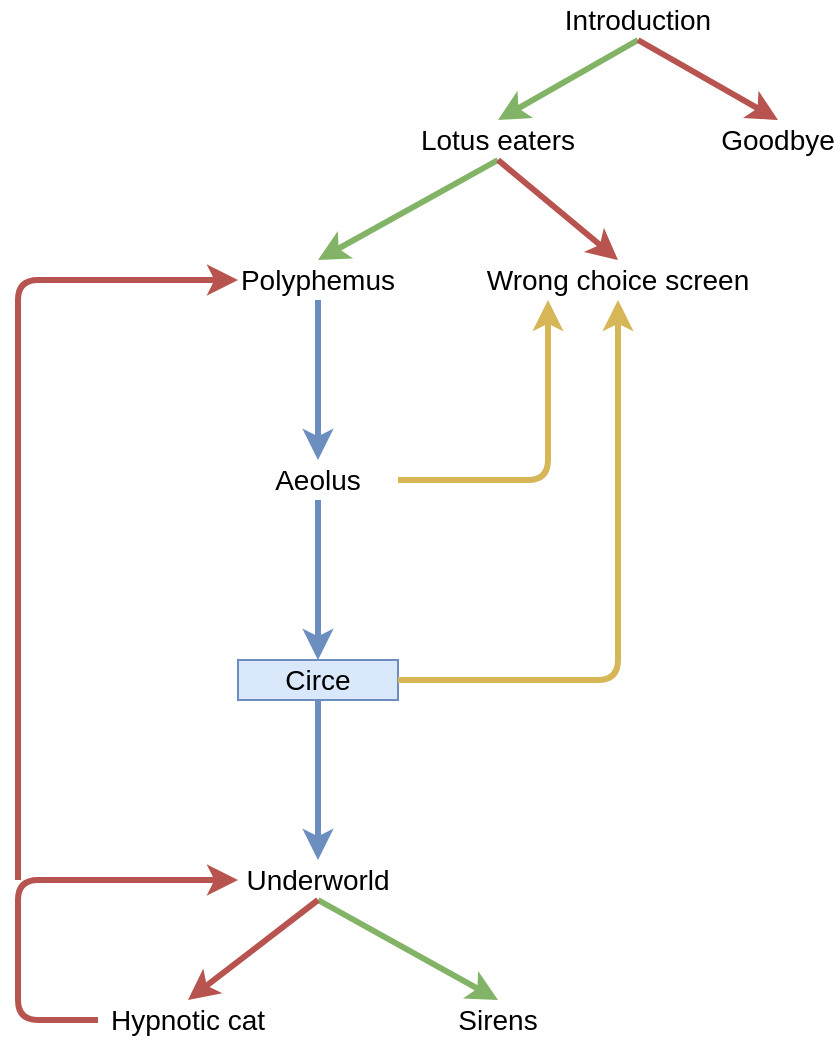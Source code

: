 <mxfile version="14.9.0" type="device"><diagram id="y8tJh01RcwFSLagJbyep" name="Page-1"><mxGraphModel dx="786" dy="521" grid="1" gridSize="10" guides="1" tooltips="1" connect="1" arrows="1" fold="1" page="1" pageScale="1" pageWidth="827" pageHeight="1169" math="0" shadow="0"><root><mxCell id="0"/><mxCell id="1" parent="0"/><mxCell id="c4j96KNMWG_E3N7HahyY-1" value="&lt;font style=&quot;font-size: 14px&quot;&gt;Introduction&lt;/font&gt;" style="text;html=1;strokeColor=none;fillColor=none;align=center;verticalAlign=middle;whiteSpace=wrap;rounded=0;" vertex="1" parent="1"><mxGeometry x="380" y="50" width="40" height="20" as="geometry"/></mxCell><mxCell id="c4j96KNMWG_E3N7HahyY-2" value="&lt;font style=&quot;font-size: 14px&quot;&gt;Lotus eaters&lt;/font&gt;" style="text;html=1;strokeColor=none;fillColor=none;align=center;verticalAlign=middle;whiteSpace=wrap;rounded=0;" vertex="1" parent="1"><mxGeometry x="290" y="110" width="80" height="20" as="geometry"/></mxCell><mxCell id="c4j96KNMWG_E3N7HahyY-4" value="" style="endArrow=classic;html=1;exitX=0.5;exitY=1;exitDx=0;exitDy=0;entryX=0.5;entryY=0;entryDx=0;entryDy=0;fillColor=#d5e8d4;strokeColor=#82b366;strokeWidth=3;" edge="1" parent="1" source="c4j96KNMWG_E3N7HahyY-1" target="c4j96KNMWG_E3N7HahyY-2"><mxGeometry width="50" height="50" relative="1" as="geometry"><mxPoint x="380" y="260" as="sourcePoint"/><mxPoint x="430" y="210" as="targetPoint"/></mxGeometry></mxCell><mxCell id="c4j96KNMWG_E3N7HahyY-5" value="&lt;font style=&quot;font-size: 14px&quot;&gt;Goodbye&lt;/font&gt;" style="text;html=1;strokeColor=none;fillColor=none;align=center;verticalAlign=middle;whiteSpace=wrap;rounded=0;" vertex="1" parent="1"><mxGeometry x="440" y="110" width="60" height="20" as="geometry"/></mxCell><mxCell id="c4j96KNMWG_E3N7HahyY-6" value="" style="endArrow=classic;html=1;exitX=0.5;exitY=1;exitDx=0;exitDy=0;entryX=0.5;entryY=0;entryDx=0;entryDy=0;strokeWidth=3;fillColor=#f8cecc;strokeColor=#b85450;" edge="1" parent="1" target="c4j96KNMWG_E3N7HahyY-5" source="c4j96KNMWG_E3N7HahyY-1"><mxGeometry width="50" height="50" relative="1" as="geometry"><mxPoint x="574" y="70" as="sourcePoint"/><mxPoint x="590" y="210" as="targetPoint"/></mxGeometry></mxCell><mxCell id="c4j96KNMWG_E3N7HahyY-7" value="&lt;font style=&quot;font-size: 14px&quot;&gt;Polyphemus&lt;/font&gt;" style="text;html=1;strokeColor=none;fillColor=none;align=center;verticalAlign=middle;whiteSpace=wrap;rounded=0;" vertex="1" parent="1"><mxGeometry x="200" y="180" width="80" height="20" as="geometry"/></mxCell><mxCell id="c4j96KNMWG_E3N7HahyY-8" value="&lt;font style=&quot;font-size: 14px&quot;&gt;Wrong choice screen&lt;/font&gt;" style="text;html=1;strokeColor=none;fillColor=none;align=center;verticalAlign=middle;whiteSpace=wrap;rounded=0;" vertex="1" parent="1"><mxGeometry x="320" y="180" width="140" height="20" as="geometry"/></mxCell><mxCell id="c4j96KNMWG_E3N7HahyY-9" value="" style="endArrow=classic;html=1;exitX=0.5;exitY=1;exitDx=0;exitDy=0;entryX=0.5;entryY=0;entryDx=0;entryDy=0;fillColor=#d5e8d4;strokeColor=#82b366;strokeWidth=3;" edge="1" parent="1" source="c4j96KNMWG_E3N7HahyY-2" target="c4j96KNMWG_E3N7HahyY-7"><mxGeometry width="50" height="50" relative="1" as="geometry"><mxPoint x="230" y="120" as="sourcePoint"/><mxPoint x="160" y="160" as="targetPoint"/></mxGeometry></mxCell><mxCell id="c4j96KNMWG_E3N7HahyY-10" value="" style="endArrow=classic;html=1;exitX=0.5;exitY=1;exitDx=0;exitDy=0;entryX=0.5;entryY=0;entryDx=0;entryDy=0;fillColor=#f8cecc;strokeColor=#b85450;strokeWidth=3;" edge="1" parent="1" source="c4j96KNMWG_E3N7HahyY-2" target="c4j96KNMWG_E3N7HahyY-8"><mxGeometry width="50" height="50" relative="1" as="geometry"><mxPoint x="340" y="140" as="sourcePoint"/><mxPoint x="250" y="190" as="targetPoint"/></mxGeometry></mxCell><mxCell id="c4j96KNMWG_E3N7HahyY-11" value="&lt;font style=&quot;font-size: 14px&quot;&gt;Aeolus&lt;/font&gt;" style="text;html=1;strokeColor=none;fillColor=none;align=center;verticalAlign=middle;whiteSpace=wrap;rounded=0;" vertex="1" parent="1"><mxGeometry x="200" y="280" width="80" height="20" as="geometry"/></mxCell><mxCell id="c4j96KNMWG_E3N7HahyY-13" value="" style="endArrow=classic;html=1;exitX=0.5;exitY=1;exitDx=0;exitDy=0;fillColor=#dae8fc;strokeColor=#6c8ebf;strokeWidth=3;" edge="1" parent="1" source="c4j96KNMWG_E3N7HahyY-7"><mxGeometry width="50" height="50" relative="1" as="geometry"><mxPoint x="230" y="210" as="sourcePoint"/><mxPoint x="240" y="280" as="targetPoint"/></mxGeometry></mxCell><mxCell id="c4j96KNMWG_E3N7HahyY-14" value="" style="endArrow=classic;html=1;strokeWidth=3;exitX=1;exitY=0.5;exitDx=0;exitDy=0;fillColor=#fff2cc;strokeColor=#d6b656;entryX=0.25;entryY=1;entryDx=0;entryDy=0;" edge="1" parent="1" source="c4j96KNMWG_E3N7HahyY-11" target="c4j96KNMWG_E3N7HahyY-8"><mxGeometry width="50" height="50" relative="1" as="geometry"><mxPoint x="350" y="260" as="sourcePoint"/><mxPoint x="400" y="210" as="targetPoint"/><Array as="points"><mxPoint x="355" y="290"/></Array></mxGeometry></mxCell><mxCell id="c4j96KNMWG_E3N7HahyY-15" value="&lt;font style=&quot;font-size: 14px&quot;&gt;Circe&lt;/font&gt;" style="text;html=1;strokeColor=#6c8ebf;fillColor=#dae8fc;align=center;verticalAlign=middle;whiteSpace=wrap;rounded=0;" vertex="1" parent="1"><mxGeometry x="200" y="380" width="80" height="20" as="geometry"/></mxCell><mxCell id="c4j96KNMWG_E3N7HahyY-16" value="" style="endArrow=classic;html=1;exitX=0.5;exitY=1;exitDx=0;exitDy=0;fillColor=#dae8fc;strokeColor=#6c8ebf;strokeWidth=3;" edge="1" parent="1"><mxGeometry width="50" height="50" relative="1" as="geometry"><mxPoint x="240" y="300" as="sourcePoint"/><mxPoint x="240" y="380" as="targetPoint"/></mxGeometry></mxCell><mxCell id="c4j96KNMWG_E3N7HahyY-17" value="" style="endArrow=classic;html=1;strokeWidth=3;exitX=1;exitY=0.5;exitDx=0;exitDy=0;fillColor=#fff2cc;strokeColor=#d6b656;entryX=0.5;entryY=1;entryDx=0;entryDy=0;" edge="1" parent="1" target="c4j96KNMWG_E3N7HahyY-8"><mxGeometry width="50" height="50" relative="1" as="geometry"><mxPoint x="280" y="390" as="sourcePoint"/><mxPoint x="355" y="300" as="targetPoint"/><Array as="points"><mxPoint x="390" y="390"/></Array></mxGeometry></mxCell><mxCell id="c4j96KNMWG_E3N7HahyY-18" value="&lt;span style=&quot;font-size: 14px&quot;&gt;Underworld&lt;/span&gt;" style="text;html=1;strokeColor=none;fillColor=none;align=center;verticalAlign=middle;whiteSpace=wrap;rounded=0;" vertex="1" parent="1"><mxGeometry x="200" y="480" width="80" height="20" as="geometry"/></mxCell><mxCell id="c4j96KNMWG_E3N7HahyY-19" value="" style="endArrow=classic;html=1;exitX=0.5;exitY=1;exitDx=0;exitDy=0;fillColor=#dae8fc;strokeColor=#6c8ebf;strokeWidth=3;" edge="1" parent="1"><mxGeometry width="50" height="50" relative="1" as="geometry"><mxPoint x="240" y="400" as="sourcePoint"/><mxPoint x="240" y="480" as="targetPoint"/></mxGeometry></mxCell><mxCell id="c4j96KNMWG_E3N7HahyY-20" value="&lt;font style=&quot;font-size: 14px&quot;&gt;Sirens&lt;/font&gt;" style="text;html=1;strokeColor=none;fillColor=none;align=center;verticalAlign=middle;whiteSpace=wrap;rounded=0;" vertex="1" parent="1"><mxGeometry x="290" y="550" width="80" height="20" as="geometry"/></mxCell><mxCell id="c4j96KNMWG_E3N7HahyY-21" value="" style="endArrow=classic;html=1;entryX=0.5;entryY=0;entryDx=0;entryDy=0;fillColor=#d5e8d4;strokeColor=#82b366;strokeWidth=3;exitX=0.5;exitY=1;exitDx=0;exitDy=0;" edge="1" parent="1" target="c4j96KNMWG_E3N7HahyY-20" source="c4j96KNMWG_E3N7HahyY-18"><mxGeometry width="50" height="50" relative="1" as="geometry"><mxPoint x="280" y="490" as="sourcePoint"/><mxPoint x="500" y="560" as="targetPoint"/><Array as="points"/></mxGeometry></mxCell><mxCell id="c4j96KNMWG_E3N7HahyY-22" value="&lt;font style=&quot;font-size: 14px&quot;&gt;Hypnotic cat&lt;/font&gt;" style="text;html=1;strokeColor=none;fillColor=none;align=center;verticalAlign=middle;whiteSpace=wrap;rounded=0;" vertex="1" parent="1"><mxGeometry x="130" y="550" width="90" height="20" as="geometry"/></mxCell><mxCell id="c4j96KNMWG_E3N7HahyY-23" value="" style="endArrow=classic;html=1;exitX=0.5;exitY=1;exitDx=0;exitDy=0;entryX=0.5;entryY=0;entryDx=0;entryDy=0;fillColor=#f8cecc;strokeColor=#b85450;strokeWidth=3;" edge="1" parent="1" target="c4j96KNMWG_E3N7HahyY-22"><mxGeometry width="50" height="50" relative="1" as="geometry"><mxPoint x="240" y="500" as="sourcePoint"/><mxPoint x="160" y="560" as="targetPoint"/></mxGeometry></mxCell><mxCell id="c4j96KNMWG_E3N7HahyY-24" value="" style="endArrow=classic;html=1;fillColor=#f8cecc;strokeColor=#b85450;strokeWidth=3;entryX=0;entryY=0.5;entryDx=0;entryDy=0;exitX=0;exitY=0.5;exitDx=0;exitDy=0;" edge="1" parent="1" source="c4j96KNMWG_E3N7HahyY-22" target="c4j96KNMWG_E3N7HahyY-18"><mxGeometry width="50" height="50" relative="1" as="geometry"><mxPoint x="340" y="560" as="sourcePoint"/><mxPoint x="140" y="480" as="targetPoint"/><Array as="points"><mxPoint x="90" y="560"/><mxPoint x="90" y="490"/></Array></mxGeometry></mxCell><mxCell id="c4j96KNMWG_E3N7HahyY-25" value="" style="endArrow=classic;html=1;strokeWidth=3;entryX=0;entryY=0.5;entryDx=0;entryDy=0;fillColor=#f8cecc;strokeColor=#b85450;" edge="1" parent="1" target="c4j96KNMWG_E3N7HahyY-7"><mxGeometry width="50" height="50" relative="1" as="geometry"><mxPoint x="90" y="490" as="sourcePoint"/><mxPoint x="400" y="350" as="targetPoint"/><Array as="points"><mxPoint x="90" y="190"/><mxPoint x="170" y="190"/></Array></mxGeometry></mxCell></root></mxGraphModel></diagram></mxfile>